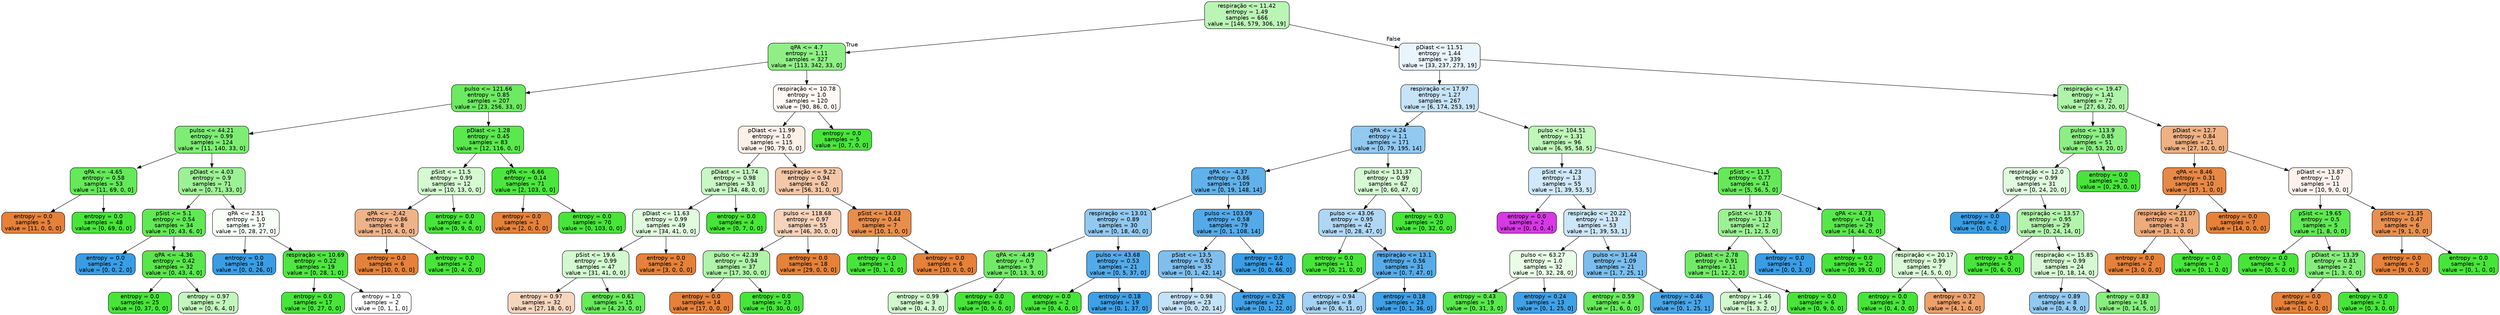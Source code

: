 digraph Tree {
node [shape=box, style="filled, rounded", color="black", fontname="helvetica"] ;
edge [fontname="helvetica"] ;
0 [label="respiração <= 11.42\nentropy = 1.49\nsamples = 666\nvalue = [146, 579, 306, 19]", fillcolor="#bbf5b6"] ;
1 [label="qPA <= 4.7\nentropy = 1.11\nsamples = 327\nvalue = [113, 342, 33, 0]", fillcolor="#8fef86"] ;
0 -> 1 [labeldistance=2.5, labelangle=45, headlabel="True"] ;
2 [label="pulso <= 121.66\nentropy = 0.85\nsamples = 207\nvalue = [23, 256, 33, 0]", fillcolor="#6cea61"] ;
1 -> 2 ;
3 [label="pulso <= 44.21\nentropy = 0.99\nsamples = 124\nvalue = [11, 140, 33, 0]", fillcolor="#7ded73"] ;
2 -> 3 ;
4 [label="qPA <= -4.65\nentropy = 0.58\nsamples = 53\nvalue = [11, 69, 0, 0]", fillcolor="#64e959"] ;
3 -> 4 ;
5 [label="entropy = 0.0\nsamples = 5\nvalue = [11, 0, 0, 0]", fillcolor="#e58139"] ;
4 -> 5 ;
6 [label="entropy = 0.0\nsamples = 48\nvalue = [0, 69, 0, 0]", fillcolor="#47e539"] ;
4 -> 6 ;
7 [label="pDiast <= 4.03\nentropy = 0.9\nsamples = 71\nvalue = [0, 71, 33, 0]", fillcolor="#9df195"] ;
3 -> 7 ;
8 [label="pSist <= 5.1\nentropy = 0.54\nsamples = 34\nvalue = [0, 43, 6, 0]", fillcolor="#61e955"] ;
7 -> 8 ;
9 [label="entropy = 0.0\nsamples = 2\nvalue = [0, 0, 2, 0]", fillcolor="#399de5"] ;
8 -> 9 ;
10 [label="qPA <= -4.36\nentropy = 0.42\nsamples = 32\nvalue = [0, 43, 4, 0]", fillcolor="#58e74b"] ;
8 -> 10 ;
11 [label="entropy = 0.0\nsamples = 25\nvalue = [0, 37, 0, 0]", fillcolor="#47e539"] ;
10 -> 11 ;
12 [label="entropy = 0.97\nsamples = 7\nvalue = [0, 6, 4, 0]", fillcolor="#c2f6bd"] ;
10 -> 12 ;
13 [label="qPA <= 2.51\nentropy = 1.0\nsamples = 37\nvalue = [0, 28, 27, 0]", fillcolor="#f8fef8"] ;
7 -> 13 ;
14 [label="entropy = 0.0\nsamples = 18\nvalue = [0, 0, 26, 0]", fillcolor="#399de5"] ;
13 -> 14 ;
15 [label="respiração <= 10.69\nentropy = 0.22\nsamples = 19\nvalue = [0, 28, 1, 0]", fillcolor="#4ee640"] ;
13 -> 15 ;
16 [label="entropy = 0.0\nsamples = 17\nvalue = [0, 27, 0, 0]", fillcolor="#47e539"] ;
15 -> 16 ;
17 [label="entropy = 1.0\nsamples = 2\nvalue = [0, 1, 1, 0]", fillcolor="#ffffff"] ;
15 -> 17 ;
18 [label="pDiast <= 1.28\nentropy = 0.45\nsamples = 83\nvalue = [12, 116, 0, 0]", fillcolor="#5ae84d"] ;
2 -> 18 ;
19 [label="pSist <= 11.5\nentropy = 0.99\nsamples = 12\nvalue = [10, 13, 0, 0]", fillcolor="#d5f9d1"] ;
18 -> 19 ;
20 [label="qPA <= -2.42\nentropy = 0.86\nsamples = 8\nvalue = [10, 4, 0, 0]", fillcolor="#efb388"] ;
19 -> 20 ;
21 [label="entropy = 0.0\nsamples = 6\nvalue = [10, 0, 0, 0]", fillcolor="#e58139"] ;
20 -> 21 ;
22 [label="entropy = 0.0\nsamples = 2\nvalue = [0, 4, 0, 0]", fillcolor="#47e539"] ;
20 -> 22 ;
23 [label="entropy = 0.0\nsamples = 4\nvalue = [0, 9, 0, 0]", fillcolor="#47e539"] ;
19 -> 23 ;
24 [label="qPA <= -6.66\nentropy = 0.14\nsamples = 71\nvalue = [2, 103, 0, 0]", fillcolor="#4be63d"] ;
18 -> 24 ;
25 [label="entropy = 0.0\nsamples = 1\nvalue = [2, 0, 0, 0]", fillcolor="#e58139"] ;
24 -> 25 ;
26 [label="entropy = 0.0\nsamples = 70\nvalue = [0, 103, 0, 0]", fillcolor="#47e539"] ;
24 -> 26 ;
27 [label="respiração <= 10.78\nentropy = 1.0\nsamples = 120\nvalue = [90, 86, 0, 0]", fillcolor="#fef9f6"] ;
1 -> 27 ;
28 [label="pDiast <= 11.99\nentropy = 1.0\nsamples = 115\nvalue = [90, 79, 0, 0]", fillcolor="#fcf0e7"] ;
27 -> 28 ;
29 [label="pDiast <= 11.74\nentropy = 0.98\nsamples = 53\nvalue = [34, 48, 0, 0]", fillcolor="#c9f7c5"] ;
28 -> 29 ;
30 [label="pDiast <= 11.63\nentropy = 0.99\nsamples = 49\nvalue = [34, 41, 0, 0]", fillcolor="#e0fbdd"] ;
29 -> 30 ;
31 [label="pSist <= 19.6\nentropy = 0.99\nsamples = 47\nvalue = [31, 41, 0, 0]", fillcolor="#d2f9cf"] ;
30 -> 31 ;
32 [label="entropy = 0.97\nsamples = 32\nvalue = [27, 18, 0, 0]", fillcolor="#f6d5bd"] ;
31 -> 32 ;
33 [label="entropy = 0.61\nsamples = 15\nvalue = [4, 23, 0, 0]", fillcolor="#67ea5b"] ;
31 -> 33 ;
34 [label="entropy = 0.0\nsamples = 2\nvalue = [3, 0, 0, 0]", fillcolor="#e58139"] ;
30 -> 34 ;
35 [label="entropy = 0.0\nsamples = 4\nvalue = [0, 7, 0, 0]", fillcolor="#47e539"] ;
29 -> 35 ;
36 [label="respiração <= 9.22\nentropy = 0.94\nsamples = 62\nvalue = [56, 31, 0, 0]", fillcolor="#f3c7a7"] ;
28 -> 36 ;
37 [label="pulso <= 118.68\nentropy = 0.97\nsamples = 55\nvalue = [46, 30, 0, 0]", fillcolor="#f6d3ba"] ;
36 -> 37 ;
38 [label="pulso <= 42.39\nentropy = 0.94\nsamples = 37\nvalue = [17, 30, 0, 0]", fillcolor="#aff4a9"] ;
37 -> 38 ;
39 [label="entropy = 0.0\nsamples = 14\nvalue = [17, 0, 0, 0]", fillcolor="#e58139"] ;
38 -> 39 ;
40 [label="entropy = 0.0\nsamples = 23\nvalue = [0, 30, 0, 0]", fillcolor="#47e539"] ;
38 -> 40 ;
41 [label="entropy = 0.0\nsamples = 18\nvalue = [29, 0, 0, 0]", fillcolor="#e58139"] ;
37 -> 41 ;
42 [label="pSist <= 14.03\nentropy = 0.44\nsamples = 7\nvalue = [10, 1, 0, 0]", fillcolor="#e88e4d"] ;
36 -> 42 ;
43 [label="entropy = 0.0\nsamples = 1\nvalue = [0, 1, 0, 0]", fillcolor="#47e539"] ;
42 -> 43 ;
44 [label="entropy = 0.0\nsamples = 6\nvalue = [10, 0, 0, 0]", fillcolor="#e58139"] ;
42 -> 44 ;
45 [label="entropy = 0.0\nsamples = 5\nvalue = [0, 7, 0, 0]", fillcolor="#47e539"] ;
27 -> 45 ;
46 [label="pDiast <= 11.51\nentropy = 1.44\nsamples = 339\nvalue = [33, 237, 273, 19]", fillcolor="#e9f4fc"] ;
0 -> 46 [labeldistance=2.5, labelangle=-45, headlabel="False"] ;
47 [label="respiração <= 17.97\nentropy = 1.27\nsamples = 267\nvalue = [6, 174, 253, 19]", fillcolor="#c7e3f8"] ;
46 -> 47 ;
48 [label="qPA <= 4.24\nentropy = 1.1\nsamples = 171\nvalue = [0, 79, 195, 14]", fillcolor="#91c9f1"] ;
47 -> 48 ;
49 [label="qPA <= -4.37\nentropy = 0.86\nsamples = 109\nvalue = [0, 19, 148, 14]", fillcolor="#61b1ea"] ;
48 -> 49 ;
50 [label="respiração <= 13.01\nentropy = 0.89\nsamples = 30\nvalue = [0, 18, 40, 0]", fillcolor="#92c9f1"] ;
49 -> 50 ;
51 [label="qPA <= -4.49\nentropy = 0.7\nsamples = 9\nvalue = [0, 13, 3, 0]", fillcolor="#71eb67"] ;
50 -> 51 ;
52 [label="entropy = 0.99\nsamples = 3\nvalue = [0, 4, 3, 0]", fillcolor="#d1f8ce"] ;
51 -> 52 ;
53 [label="entropy = 0.0\nsamples = 6\nvalue = [0, 9, 0, 0]", fillcolor="#47e539"] ;
51 -> 53 ;
54 [label="pulso <= 43.68\nentropy = 0.53\nsamples = 21\nvalue = [0, 5, 37, 0]", fillcolor="#54aae9"] ;
50 -> 54 ;
55 [label="entropy = 0.0\nsamples = 2\nvalue = [0, 4, 0, 0]", fillcolor="#47e539"] ;
54 -> 55 ;
56 [label="entropy = 0.18\nsamples = 19\nvalue = [0, 1, 37, 0]", fillcolor="#3ea0e6"] ;
54 -> 56 ;
57 [label="pulso <= 103.09\nentropy = 0.58\nsamples = 79\nvalue = [0, 1, 108, 14]", fillcolor="#54aae9"] ;
49 -> 57 ;
58 [label="pSist <= 13.5\nentropy = 0.92\nsamples = 35\nvalue = [0, 1, 42, 14]", fillcolor="#7ebfee"] ;
57 -> 58 ;
59 [label="entropy = 0.98\nsamples = 23\nvalue = [0, 0, 20, 14]", fillcolor="#c4e2f7"] ;
58 -> 59 ;
60 [label="entropy = 0.26\nsamples = 12\nvalue = [0, 1, 22, 0]", fillcolor="#42a1e6"] ;
58 -> 60 ;
61 [label="entropy = 0.0\nsamples = 44\nvalue = [0, 0, 66, 0]", fillcolor="#399de5"] ;
57 -> 61 ;
62 [label="pulso <= 131.37\nentropy = 0.99\nsamples = 62\nvalue = [0, 60, 47, 0]", fillcolor="#d7f9d4"] ;
48 -> 62 ;
63 [label="pulso <= 43.06\nentropy = 0.95\nsamples = 42\nvalue = [0, 28, 47, 0]", fillcolor="#afd7f4"] ;
62 -> 63 ;
64 [label="entropy = 0.0\nsamples = 11\nvalue = [0, 21, 0, 0]", fillcolor="#47e539"] ;
63 -> 64 ;
65 [label="respiração <= 13.1\nentropy = 0.56\nsamples = 31\nvalue = [0, 7, 47, 0]", fillcolor="#56ace9"] ;
63 -> 65 ;
66 [label="entropy = 0.94\nsamples = 8\nvalue = [0, 6, 11, 0]", fillcolor="#a5d2f3"] ;
65 -> 66 ;
67 [label="entropy = 0.18\nsamples = 23\nvalue = [0, 1, 36, 0]", fillcolor="#3ea0e6"] ;
65 -> 67 ;
68 [label="entropy = 0.0\nsamples = 20\nvalue = [0, 32, 0, 0]", fillcolor="#47e539"] ;
62 -> 68 ;
69 [label="pulso <= 104.51\nentropy = 1.31\nsamples = 96\nvalue = [6, 95, 58, 5]", fillcolor="#bff6ba"] ;
47 -> 69 ;
70 [label="pSist <= 4.23\nentropy = 1.3\nsamples = 55\nvalue = [1, 39, 53, 5]", fillcolor="#d0e8f9"] ;
69 -> 70 ;
71 [label="entropy = 0.0\nsamples = 2\nvalue = [0, 0, 0, 4]", fillcolor="#d739e5"] ;
70 -> 71 ;
72 [label="respiração <= 20.22\nentropy = 1.13\nsamples = 53\nvalue = [1, 39, 53, 1]", fillcolor="#cde6f8"] ;
70 -> 72 ;
73 [label="pulso <= 63.27\nentropy = 1.0\nsamples = 32\nvalue = [0, 32, 28, 0]", fillcolor="#e8fce6"] ;
72 -> 73 ;
74 [label="entropy = 0.43\nsamples = 19\nvalue = [0, 31, 3, 0]", fillcolor="#59e84c"] ;
73 -> 74 ;
75 [label="entropy = 0.24\nsamples = 13\nvalue = [0, 1, 25, 0]", fillcolor="#41a1e6"] ;
73 -> 75 ;
76 [label="pulso <= 31.44\nentropy = 1.09\nsamples = 21\nvalue = [1, 7, 25, 1]", fillcolor="#7bbeee"] ;
72 -> 76 ;
77 [label="entropy = 0.59\nsamples = 4\nvalue = [1, 6, 0, 0]", fillcolor="#66e95a"] ;
76 -> 77 ;
78 [label="entropy = 0.46\nsamples = 17\nvalue = [0, 1, 25, 1]", fillcolor="#48a5e7"] ;
76 -> 78 ;
79 [label="pSist <= 11.5\nentropy = 0.77\nsamples = 41\nvalue = [5, 56, 5, 0]", fillcolor="#65e959"] ;
69 -> 79 ;
80 [label="pSist <= 10.76\nentropy = 1.13\nsamples = 12\nvalue = [1, 12, 5, 0]", fillcolor="#9cf194"] ;
79 -> 80 ;
81 [label="pDiast <= 2.78\nentropy = 0.91\nsamples = 11\nvalue = [1, 12, 2, 0]", fillcolor="#71eb67"] ;
80 -> 81 ;
82 [label="entropy = 1.46\nsamples = 5\nvalue = [1, 3, 2, 0]", fillcolor="#d1f8ce"] ;
81 -> 82 ;
83 [label="entropy = 0.0\nsamples = 6\nvalue = [0, 9, 0, 0]", fillcolor="#47e539"] ;
81 -> 83 ;
84 [label="entropy = 0.0\nsamples = 1\nvalue = [0, 0, 3, 0]", fillcolor="#399de5"] ;
80 -> 84 ;
85 [label="qPA <= 4.73\nentropy = 0.41\nsamples = 29\nvalue = [4, 44, 0, 0]", fillcolor="#58e74b"] ;
79 -> 85 ;
86 [label="entropy = 0.0\nsamples = 22\nvalue = [0, 39, 0, 0]", fillcolor="#47e539"] ;
85 -> 86 ;
87 [label="respiração <= 20.17\nentropy = 0.99\nsamples = 7\nvalue = [4, 5, 0, 0]", fillcolor="#dafad7"] ;
85 -> 87 ;
88 [label="entropy = 0.0\nsamples = 3\nvalue = [0, 4, 0, 0]", fillcolor="#47e539"] ;
87 -> 88 ;
89 [label="entropy = 0.72\nsamples = 4\nvalue = [4, 1, 0, 0]", fillcolor="#eca06a"] ;
87 -> 89 ;
90 [label="respiração <= 19.47\nentropy = 1.41\nsamples = 72\nvalue = [27, 63, 20, 0]", fillcolor="#aff4a9"] ;
46 -> 90 ;
91 [label="pulso <= 113.9\nentropy = 0.85\nsamples = 51\nvalue = [0, 53, 20, 0]", fillcolor="#8cef84"] ;
90 -> 91 ;
92 [label="respiração <= 12.0\nentropy = 0.99\nsamples = 31\nvalue = [0, 24, 20, 0]", fillcolor="#e0fbde"] ;
91 -> 92 ;
93 [label="entropy = 0.0\nsamples = 2\nvalue = [0, 0, 6, 0]", fillcolor="#399de5"] ;
92 -> 93 ;
94 [label="respiração <= 13.57\nentropy = 0.95\nsamples = 29\nvalue = [0, 24, 14, 0]", fillcolor="#b2f4ac"] ;
92 -> 94 ;
95 [label="entropy = 0.0\nsamples = 5\nvalue = [0, 6, 0, 0]", fillcolor="#47e539"] ;
94 -> 95 ;
96 [label="respiração <= 15.85\nentropy = 0.99\nsamples = 24\nvalue = [0, 18, 14, 0]", fillcolor="#d6f9d3"] ;
94 -> 96 ;
97 [label="entropy = 0.89\nsamples = 8\nvalue = [0, 4, 9, 0]", fillcolor="#91c9f1"] ;
96 -> 97 ;
98 [label="entropy = 0.83\nsamples = 16\nvalue = [0, 14, 5, 0]", fillcolor="#89ee80"] ;
96 -> 98 ;
99 [label="entropy = 0.0\nsamples = 20\nvalue = [0, 29, 0, 0]", fillcolor="#47e539"] ;
91 -> 99 ;
100 [label="pDiast <= 12.7\nentropy = 0.84\nsamples = 21\nvalue = [27, 10, 0, 0]", fillcolor="#efb082"] ;
90 -> 100 ;
101 [label="qPA <= 8.46\nentropy = 0.31\nsamples = 10\nvalue = [17, 1, 0, 0]", fillcolor="#e78845"] ;
100 -> 101 ;
102 [label="respiração <= 21.07\nentropy = 0.81\nsamples = 3\nvalue = [3, 1, 0, 0]", fillcolor="#eeab7b"] ;
101 -> 102 ;
103 [label="entropy = 0.0\nsamples = 2\nvalue = [3, 0, 0, 0]", fillcolor="#e58139"] ;
102 -> 103 ;
104 [label="entropy = 0.0\nsamples = 1\nvalue = [0, 1, 0, 0]", fillcolor="#47e539"] ;
102 -> 104 ;
105 [label="entropy = 0.0\nsamples = 7\nvalue = [14, 0, 0, 0]", fillcolor="#e58139"] ;
101 -> 105 ;
106 [label="pDiast <= 13.87\nentropy = 1.0\nsamples = 11\nvalue = [10, 9, 0, 0]", fillcolor="#fcf2eb"] ;
100 -> 106 ;
107 [label="pSist <= 19.65\nentropy = 0.5\nsamples = 5\nvalue = [1, 8, 0, 0]", fillcolor="#5ee852"] ;
106 -> 107 ;
108 [label="entropy = 0.0\nsamples = 3\nvalue = [0, 5, 0, 0]", fillcolor="#47e539"] ;
107 -> 108 ;
109 [label="pDiast <= 13.39\nentropy = 0.81\nsamples = 2\nvalue = [1, 3, 0, 0]", fillcolor="#84ee7b"] ;
107 -> 109 ;
110 [label="entropy = 0.0\nsamples = 1\nvalue = [1, 0, 0, 0]", fillcolor="#e58139"] ;
109 -> 110 ;
111 [label="entropy = 0.0\nsamples = 1\nvalue = [0, 3, 0, 0]", fillcolor="#47e539"] ;
109 -> 111 ;
112 [label="pSist <= 21.35\nentropy = 0.47\nsamples = 6\nvalue = [9, 1, 0, 0]", fillcolor="#e88f4f"] ;
106 -> 112 ;
113 [label="entropy = 0.0\nsamples = 5\nvalue = [9, 0, 0, 0]", fillcolor="#e58139"] ;
112 -> 113 ;
114 [label="entropy = 0.0\nsamples = 1\nvalue = [0, 1, 0, 0]", fillcolor="#47e539"] ;
112 -> 114 ;
}